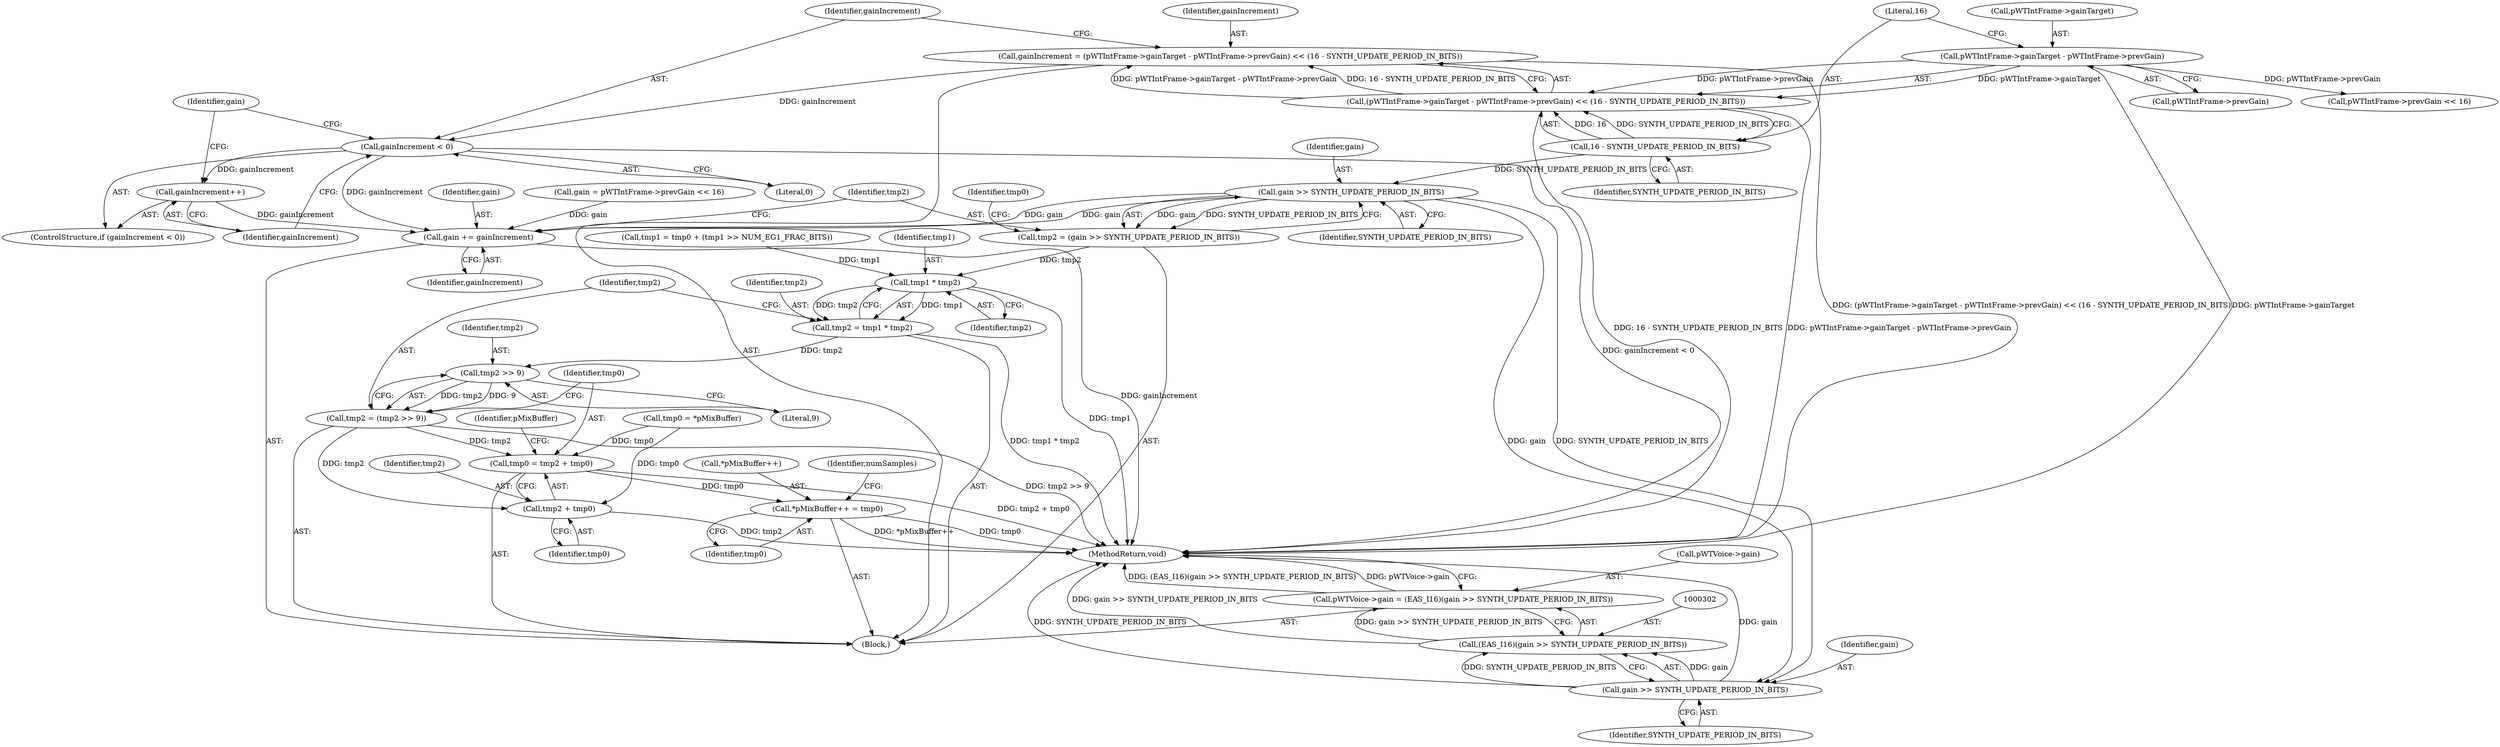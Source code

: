 digraph "0_Android_3ac044334c3ff6a61cb4238ff3ddaf17c7efcf49_0@integer" {
"1000136" [label="(Call,gainIncrement = (pWTIntFrame->gainTarget - pWTIntFrame->prevGain) << (16 - SYNTH_UPDATE_PERIOD_IN_BITS))"];
"1000138" [label="(Call,(pWTIntFrame->gainTarget - pWTIntFrame->prevGain) << (16 - SYNTH_UPDATE_PERIOD_IN_BITS))"];
"1000139" [label="(Call,pWTIntFrame->gainTarget - pWTIntFrame->prevGain)"];
"1000146" [label="(Call,16 - SYNTH_UPDATE_PERIOD_IN_BITS)"];
"1000150" [label="(Call,gainIncrement < 0)"];
"1000153" [label="(Call,gainIncrement++)"];
"1000248" [label="(Call,gain += gainIncrement)"];
"1000253" [label="(Call,gain >> SYNTH_UPDATE_PERIOD_IN_BITS)"];
"1000251" [label="(Call,tmp2 = (gain >> SYNTH_UPDATE_PERIOD_IN_BITS))"];
"1000262" [label="(Call,tmp1 * tmp2)"];
"1000260" [label="(Call,tmp2 = tmp1 * tmp2)"];
"1000267" [label="(Call,tmp2 >> 9)"];
"1000265" [label="(Call,tmp2 = (tmp2 >> 9))"];
"1000270" [label="(Call,tmp0 = tmp2 + tmp0)"];
"1000275" [label="(Call,*pMixBuffer++ = tmp0)"];
"1000272" [label="(Call,tmp2 + tmp0)"];
"1000303" [label="(Call,gain >> SYNTH_UPDATE_PERIOD_IN_BITS)"];
"1000301" [label="(Call,(EAS_I16)(gain >> SYNTH_UPDATE_PERIOD_IN_BITS))"];
"1000297" [label="(Call,pWTVoice->gain = (EAS_I16)(gain >> SYNTH_UPDATE_PERIOD_IN_BITS))"];
"1000255" [label="(Identifier,SYNTH_UPDATE_PERIOD_IN_BITS)"];
"1000143" [label="(Call,pWTIntFrame->prevGain)"];
"1000267" [label="(Call,tmp2 >> 9)"];
"1000156" [label="(Identifier,gain)"];
"1000254" [label="(Identifier,gain)"];
"1000275" [label="(Call,*pMixBuffer++ = tmp0)"];
"1000137" [label="(Identifier,gainIncrement)"];
"1000265" [label="(Call,tmp2 = (tmp2 >> 9))"];
"1000279" [label="(Identifier,tmp0)"];
"1000150" [label="(Call,gainIncrement < 0)"];
"1000252" [label="(Identifier,tmp2)"];
"1000263" [label="(Identifier,tmp1)"];
"1000264" [label="(Identifier,tmp2)"];
"1000152" [label="(Literal,0)"];
"1000253" [label="(Call,gain >> SYNTH_UPDATE_PERIOD_IN_BITS)"];
"1000155" [label="(Call,gain = pWTIntFrame->prevGain << 16)"];
"1000257" [label="(Identifier,tmp0)"];
"1000140" [label="(Call,pWTIntFrame->gainTarget)"];
"1000251" [label="(Call,tmp2 = (gain >> SYNTH_UPDATE_PERIOD_IN_BITS))"];
"1000105" [label="(Block,)"];
"1000261" [label="(Identifier,tmp2)"];
"1000269" [label="(Literal,9)"];
"1000250" [label="(Identifier,gainIncrement)"];
"1000266" [label="(Identifier,tmp2)"];
"1000272" [label="(Call,tmp2 + tmp0)"];
"1000256" [label="(Call,tmp0 = *pMixBuffer)"];
"1000138" [label="(Call,(pWTIntFrame->gainTarget - pWTIntFrame->prevGain) << (16 - SYNTH_UPDATE_PERIOD_IN_BITS))"];
"1000157" [label="(Call,pWTIntFrame->prevGain << 16)"];
"1000281" [label="(Identifier,numSamples)"];
"1000248" [label="(Call,gain += gainIncrement)"];
"1000249" [label="(Identifier,gain)"];
"1000301" [label="(Call,(EAS_I16)(gain >> SYNTH_UPDATE_PERIOD_IN_BITS))"];
"1000146" [label="(Call,16 - SYNTH_UPDATE_PERIOD_IN_BITS)"];
"1000273" [label="(Identifier,tmp2)"];
"1000231" [label="(Call,tmp1 = tmp0 + (tmp1 >> NUM_EG1_FRAC_BITS))"];
"1000306" [label="(MethodReturn,void)"];
"1000139" [label="(Call,pWTIntFrame->gainTarget - pWTIntFrame->prevGain)"];
"1000260" [label="(Call,tmp2 = tmp1 * tmp2)"];
"1000298" [label="(Call,pWTVoice->gain)"];
"1000148" [label="(Identifier,SYNTH_UPDATE_PERIOD_IN_BITS)"];
"1000271" [label="(Identifier,tmp0)"];
"1000149" [label="(ControlStructure,if (gainIncrement < 0))"];
"1000153" [label="(Call,gainIncrement++)"];
"1000297" [label="(Call,pWTVoice->gain = (EAS_I16)(gain >> SYNTH_UPDATE_PERIOD_IN_BITS))"];
"1000303" [label="(Call,gain >> SYNTH_UPDATE_PERIOD_IN_BITS)"];
"1000268" [label="(Identifier,tmp2)"];
"1000154" [label="(Identifier,gainIncrement)"];
"1000304" [label="(Identifier,gain)"];
"1000305" [label="(Identifier,SYNTH_UPDATE_PERIOD_IN_BITS)"];
"1000278" [label="(Identifier,pMixBuffer)"];
"1000147" [label="(Literal,16)"];
"1000270" [label="(Call,tmp0 = tmp2 + tmp0)"];
"1000151" [label="(Identifier,gainIncrement)"];
"1000276" [label="(Call,*pMixBuffer++)"];
"1000274" [label="(Identifier,tmp0)"];
"1000262" [label="(Call,tmp1 * tmp2)"];
"1000136" [label="(Call,gainIncrement = (pWTIntFrame->gainTarget - pWTIntFrame->prevGain) << (16 - SYNTH_UPDATE_PERIOD_IN_BITS))"];
"1000136" -> "1000105"  [label="AST: "];
"1000136" -> "1000138"  [label="CFG: "];
"1000137" -> "1000136"  [label="AST: "];
"1000138" -> "1000136"  [label="AST: "];
"1000151" -> "1000136"  [label="CFG: "];
"1000136" -> "1000306"  [label="DDG: (pWTIntFrame->gainTarget - pWTIntFrame->prevGain) << (16 - SYNTH_UPDATE_PERIOD_IN_BITS)"];
"1000138" -> "1000136"  [label="DDG: pWTIntFrame->gainTarget - pWTIntFrame->prevGain"];
"1000138" -> "1000136"  [label="DDG: 16 - SYNTH_UPDATE_PERIOD_IN_BITS"];
"1000136" -> "1000150"  [label="DDG: gainIncrement"];
"1000138" -> "1000146"  [label="CFG: "];
"1000139" -> "1000138"  [label="AST: "];
"1000146" -> "1000138"  [label="AST: "];
"1000138" -> "1000306"  [label="DDG: pWTIntFrame->gainTarget - pWTIntFrame->prevGain"];
"1000138" -> "1000306"  [label="DDG: 16 - SYNTH_UPDATE_PERIOD_IN_BITS"];
"1000139" -> "1000138"  [label="DDG: pWTIntFrame->gainTarget"];
"1000139" -> "1000138"  [label="DDG: pWTIntFrame->prevGain"];
"1000146" -> "1000138"  [label="DDG: 16"];
"1000146" -> "1000138"  [label="DDG: SYNTH_UPDATE_PERIOD_IN_BITS"];
"1000139" -> "1000143"  [label="CFG: "];
"1000140" -> "1000139"  [label="AST: "];
"1000143" -> "1000139"  [label="AST: "];
"1000147" -> "1000139"  [label="CFG: "];
"1000139" -> "1000306"  [label="DDG: pWTIntFrame->gainTarget"];
"1000139" -> "1000157"  [label="DDG: pWTIntFrame->prevGain"];
"1000146" -> "1000148"  [label="CFG: "];
"1000147" -> "1000146"  [label="AST: "];
"1000148" -> "1000146"  [label="AST: "];
"1000146" -> "1000253"  [label="DDG: SYNTH_UPDATE_PERIOD_IN_BITS"];
"1000150" -> "1000149"  [label="AST: "];
"1000150" -> "1000152"  [label="CFG: "];
"1000151" -> "1000150"  [label="AST: "];
"1000152" -> "1000150"  [label="AST: "];
"1000154" -> "1000150"  [label="CFG: "];
"1000156" -> "1000150"  [label="CFG: "];
"1000150" -> "1000306"  [label="DDG: gainIncrement < 0"];
"1000150" -> "1000153"  [label="DDG: gainIncrement"];
"1000150" -> "1000248"  [label="DDG: gainIncrement"];
"1000153" -> "1000149"  [label="AST: "];
"1000153" -> "1000154"  [label="CFG: "];
"1000154" -> "1000153"  [label="AST: "];
"1000156" -> "1000153"  [label="CFG: "];
"1000153" -> "1000248"  [label="DDG: gainIncrement"];
"1000248" -> "1000105"  [label="AST: "];
"1000248" -> "1000250"  [label="CFG: "];
"1000249" -> "1000248"  [label="AST: "];
"1000250" -> "1000248"  [label="AST: "];
"1000252" -> "1000248"  [label="CFG: "];
"1000248" -> "1000306"  [label="DDG: gainIncrement"];
"1000253" -> "1000248"  [label="DDG: gain"];
"1000155" -> "1000248"  [label="DDG: gain"];
"1000248" -> "1000253"  [label="DDG: gain"];
"1000253" -> "1000251"  [label="AST: "];
"1000253" -> "1000255"  [label="CFG: "];
"1000254" -> "1000253"  [label="AST: "];
"1000255" -> "1000253"  [label="AST: "];
"1000251" -> "1000253"  [label="CFG: "];
"1000253" -> "1000251"  [label="DDG: gain"];
"1000253" -> "1000251"  [label="DDG: SYNTH_UPDATE_PERIOD_IN_BITS"];
"1000253" -> "1000303"  [label="DDG: gain"];
"1000253" -> "1000303"  [label="DDG: SYNTH_UPDATE_PERIOD_IN_BITS"];
"1000251" -> "1000105"  [label="AST: "];
"1000252" -> "1000251"  [label="AST: "];
"1000257" -> "1000251"  [label="CFG: "];
"1000251" -> "1000262"  [label="DDG: tmp2"];
"1000262" -> "1000260"  [label="AST: "];
"1000262" -> "1000264"  [label="CFG: "];
"1000263" -> "1000262"  [label="AST: "];
"1000264" -> "1000262"  [label="AST: "];
"1000260" -> "1000262"  [label="CFG: "];
"1000262" -> "1000306"  [label="DDG: tmp1"];
"1000262" -> "1000260"  [label="DDG: tmp1"];
"1000262" -> "1000260"  [label="DDG: tmp2"];
"1000231" -> "1000262"  [label="DDG: tmp1"];
"1000260" -> "1000105"  [label="AST: "];
"1000261" -> "1000260"  [label="AST: "];
"1000266" -> "1000260"  [label="CFG: "];
"1000260" -> "1000306"  [label="DDG: tmp1 * tmp2"];
"1000260" -> "1000267"  [label="DDG: tmp2"];
"1000267" -> "1000265"  [label="AST: "];
"1000267" -> "1000269"  [label="CFG: "];
"1000268" -> "1000267"  [label="AST: "];
"1000269" -> "1000267"  [label="AST: "];
"1000265" -> "1000267"  [label="CFG: "];
"1000267" -> "1000265"  [label="DDG: tmp2"];
"1000267" -> "1000265"  [label="DDG: 9"];
"1000265" -> "1000105"  [label="AST: "];
"1000266" -> "1000265"  [label="AST: "];
"1000271" -> "1000265"  [label="CFG: "];
"1000265" -> "1000306"  [label="DDG: tmp2 >> 9"];
"1000265" -> "1000270"  [label="DDG: tmp2"];
"1000265" -> "1000272"  [label="DDG: tmp2"];
"1000270" -> "1000105"  [label="AST: "];
"1000270" -> "1000272"  [label="CFG: "];
"1000271" -> "1000270"  [label="AST: "];
"1000272" -> "1000270"  [label="AST: "];
"1000278" -> "1000270"  [label="CFG: "];
"1000270" -> "1000306"  [label="DDG: tmp2 + tmp0"];
"1000256" -> "1000270"  [label="DDG: tmp0"];
"1000270" -> "1000275"  [label="DDG: tmp0"];
"1000275" -> "1000105"  [label="AST: "];
"1000275" -> "1000279"  [label="CFG: "];
"1000276" -> "1000275"  [label="AST: "];
"1000279" -> "1000275"  [label="AST: "];
"1000281" -> "1000275"  [label="CFG: "];
"1000275" -> "1000306"  [label="DDG: *pMixBuffer++"];
"1000275" -> "1000306"  [label="DDG: tmp0"];
"1000272" -> "1000274"  [label="CFG: "];
"1000273" -> "1000272"  [label="AST: "];
"1000274" -> "1000272"  [label="AST: "];
"1000272" -> "1000306"  [label="DDG: tmp2"];
"1000256" -> "1000272"  [label="DDG: tmp0"];
"1000303" -> "1000301"  [label="AST: "];
"1000303" -> "1000305"  [label="CFG: "];
"1000304" -> "1000303"  [label="AST: "];
"1000305" -> "1000303"  [label="AST: "];
"1000301" -> "1000303"  [label="CFG: "];
"1000303" -> "1000306"  [label="DDG: gain"];
"1000303" -> "1000306"  [label="DDG: SYNTH_UPDATE_PERIOD_IN_BITS"];
"1000303" -> "1000301"  [label="DDG: gain"];
"1000303" -> "1000301"  [label="DDG: SYNTH_UPDATE_PERIOD_IN_BITS"];
"1000301" -> "1000297"  [label="AST: "];
"1000302" -> "1000301"  [label="AST: "];
"1000297" -> "1000301"  [label="CFG: "];
"1000301" -> "1000306"  [label="DDG: gain >> SYNTH_UPDATE_PERIOD_IN_BITS"];
"1000301" -> "1000297"  [label="DDG: gain >> SYNTH_UPDATE_PERIOD_IN_BITS"];
"1000297" -> "1000105"  [label="AST: "];
"1000298" -> "1000297"  [label="AST: "];
"1000306" -> "1000297"  [label="CFG: "];
"1000297" -> "1000306"  [label="DDG: (EAS_I16)(gain >> SYNTH_UPDATE_PERIOD_IN_BITS)"];
"1000297" -> "1000306"  [label="DDG: pWTVoice->gain"];
}
